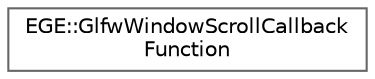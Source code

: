 digraph "Graphical Class Hierarchy"
{
 // LATEX_PDF_SIZE
  bgcolor="transparent";
  edge [fontname=Helvetica,fontsize=10,labelfontname=Helvetica,labelfontsize=10];
  node [fontname=Helvetica,fontsize=10,shape=box,height=0.2,width=0.4];
  rankdir="LR";
  Node0 [id="Node000000",label="EGE::GlfwWindowScrollCallback\lFunction",height=0.2,width=0.4,color="grey40", fillcolor="white", style="filled",URL="$classEGE_1_1GlfwWindowScrollCallbackFunction.html",tooltip="Represents a singleton callback function for handling key events in a GLFW window."];
}
